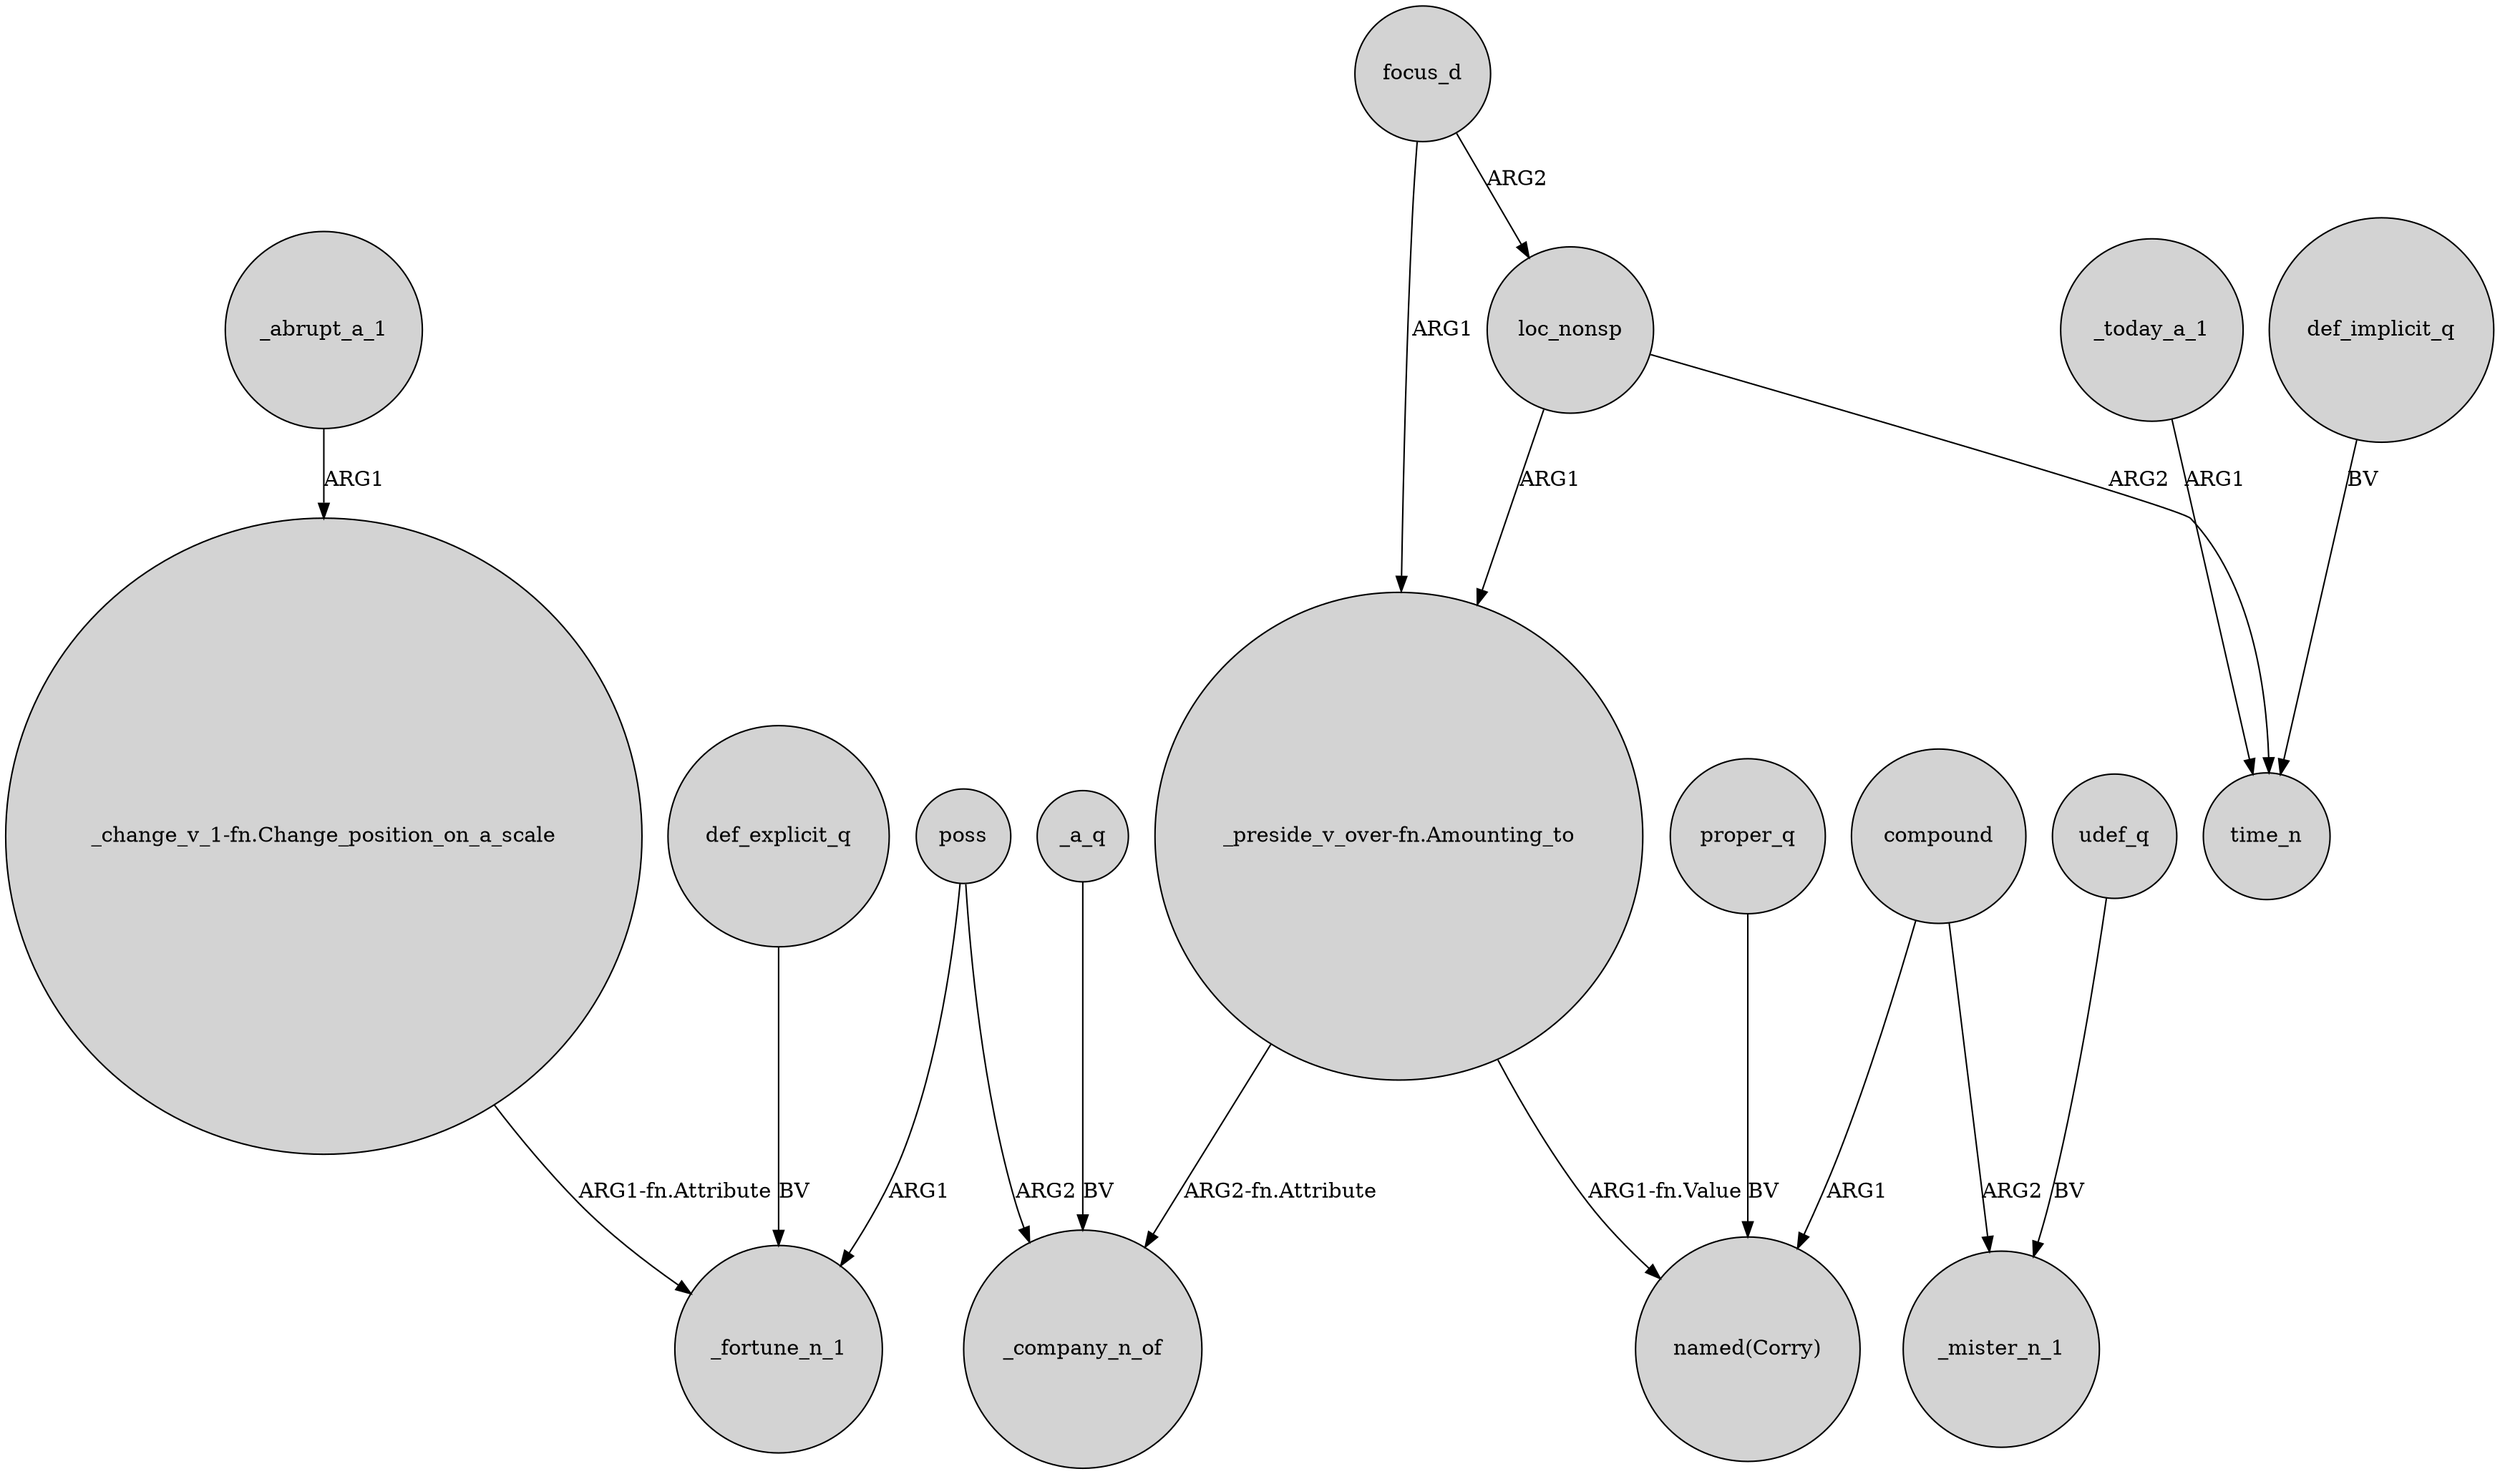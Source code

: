 digraph {
	node [shape=circle style=filled]
	poss -> _fortune_n_1 [label=ARG1]
	focus_d -> "_preside_v_over-fn.Amounting_to" [label=ARG1]
	_today_a_1 -> time_n [label=ARG1]
	compound -> "named(Corry)" [label=ARG1]
	_a_q -> _company_n_of [label=BV]
	compound -> _mister_n_1 [label=ARG2]
	"_preside_v_over-fn.Amounting_to" -> _company_n_of [label="ARG2-fn.Attribute"]
	focus_d -> loc_nonsp [label=ARG2]
	"_change_v_1-fn.Change_position_on_a_scale" -> _fortune_n_1 [label="ARG1-fn.Attribute"]
	udef_q -> _mister_n_1 [label=BV]
	_abrupt_a_1 -> "_change_v_1-fn.Change_position_on_a_scale" [label=ARG1]
	loc_nonsp -> time_n [label=ARG2]
	"_preside_v_over-fn.Amounting_to" -> "named(Corry)" [label="ARG1-fn.Value"]
	loc_nonsp -> "_preside_v_over-fn.Amounting_to" [label=ARG1]
	proper_q -> "named(Corry)" [label=BV]
	def_implicit_q -> time_n [label=BV]
	def_explicit_q -> _fortune_n_1 [label=BV]
	poss -> _company_n_of [label=ARG2]
}
